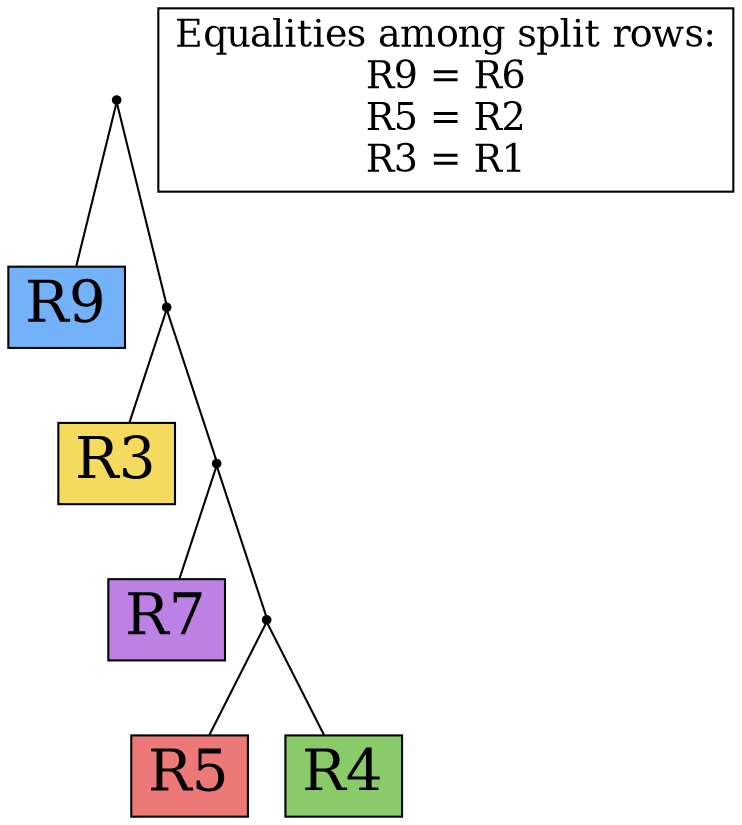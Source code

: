 digraph {
R9[label="R9",shape=box,style=filled,fontsize=28,fillcolor="#73B2F9"];
R5[label="R5",shape=box,style=filled,fontsize=28,fillcolor="#EC7877"];
R4[label="R4",shape=box,style=filled,fontsize=28,fillcolor="#8ACB69"];
R3[label="R3",shape=box,style=filled,fontsize=28,fillcolor="#F5DB5D"];
R7[label="R7",shape=box,style=filled,fontsize=28,fillcolor="#BD80E5"];
legend[label="Equalities among split rows:
R9 = R6
R5 = R2
R3 = R1
",shape=box,fontsize=18];
Int0[shape=point,style=filled,fillcolor=black,label=""];
Int0 -> R5[arrowhead=none];
Int0 -> R4[arrowhead=none];
Int1[shape=point,style=filled,fillcolor=black,label=""];
Int1 -> R7[arrowhead=none];
Int1 -> Int0[arrowhead=none];
Int2[shape=point,style=filled,fillcolor=black,label=""];
Int2 -> R3[arrowhead=none];
Int2 -> Int1[arrowhead=none];
Int3[shape=point,style=filled,fillcolor=black,label=""];
Int3 -> R9[arrowhead=none];
Int3 -> Int2[arrowhead=none];
}
